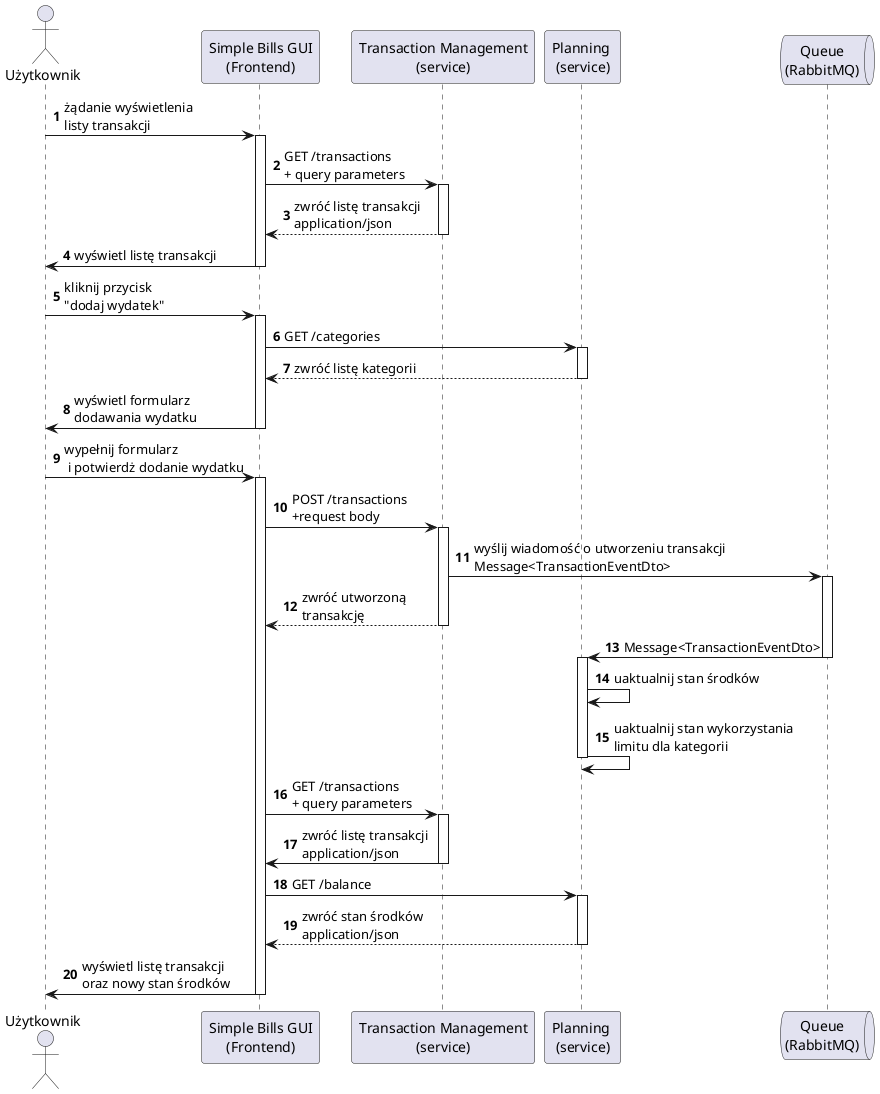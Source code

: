 @startuml
'https://plantuml.com/sequence-diagram

autonumber

actor Użytkownik as user
participant "Simple Bills GUI\n(Frontend)" as gui
participant "Transaction Management\n(service)" as transaction
participant "Planning \n(service)" as planning
queue "Queue\n(RabbitMQ)" as rabbit

user -> gui: żądanie wyświetlenia\nlisty transakcji
activate gui

gui -> transaction: GET /transactions\n+ query parameters
activate transaction

transaction --> gui: zwróć listę transakcji \napplication/json
deactivate transaction

gui -> user: wyświetl listę transakcji
deactivate gui

user -> gui: kliknij przycisk\n"dodaj wydatek"
activate gui

gui -> planning:GET /categories
activate planning

planning --> gui: zwróć listę kategorii
deactivate planning

gui -> user:wyświetl formularz\ndodawania wydatku
deactivate gui

user -> gui: wypełnij formularz\n i potwierdż dodanie wydatku
activate gui

gui -> transaction: POST /transactions\n+request body
activate transaction

transaction -> rabbit: wyślij wiadomość o utworzeniu transakcji\nMessage<TransactionEventDto>
activate rabbit

transaction --> gui: zwróć utworzoną\ntransakcję
deactivate transaction

rabbit -> planning: Message<TransactionEventDto>
deactivate rabbit
activate planning

planning -> planning: uaktualnij stan środków
planning -> planning: uaktualnij stan wykorzystania\nlimitu dla kategorii
deactivate planning

gui -> transaction: GET /transactions\n+ query parameters
activate transaction


transaction -> gui: zwróć listę transakcji \napplication/json
deactivate transaction

gui -> planning: GET /balance
activate planning

planning --> gui: zwróć stan środków\napplication/json
deactivate planning

gui -> user: wyświetl listę transakcji\noraz nowy stan środków
deactivate gui

@enduml
